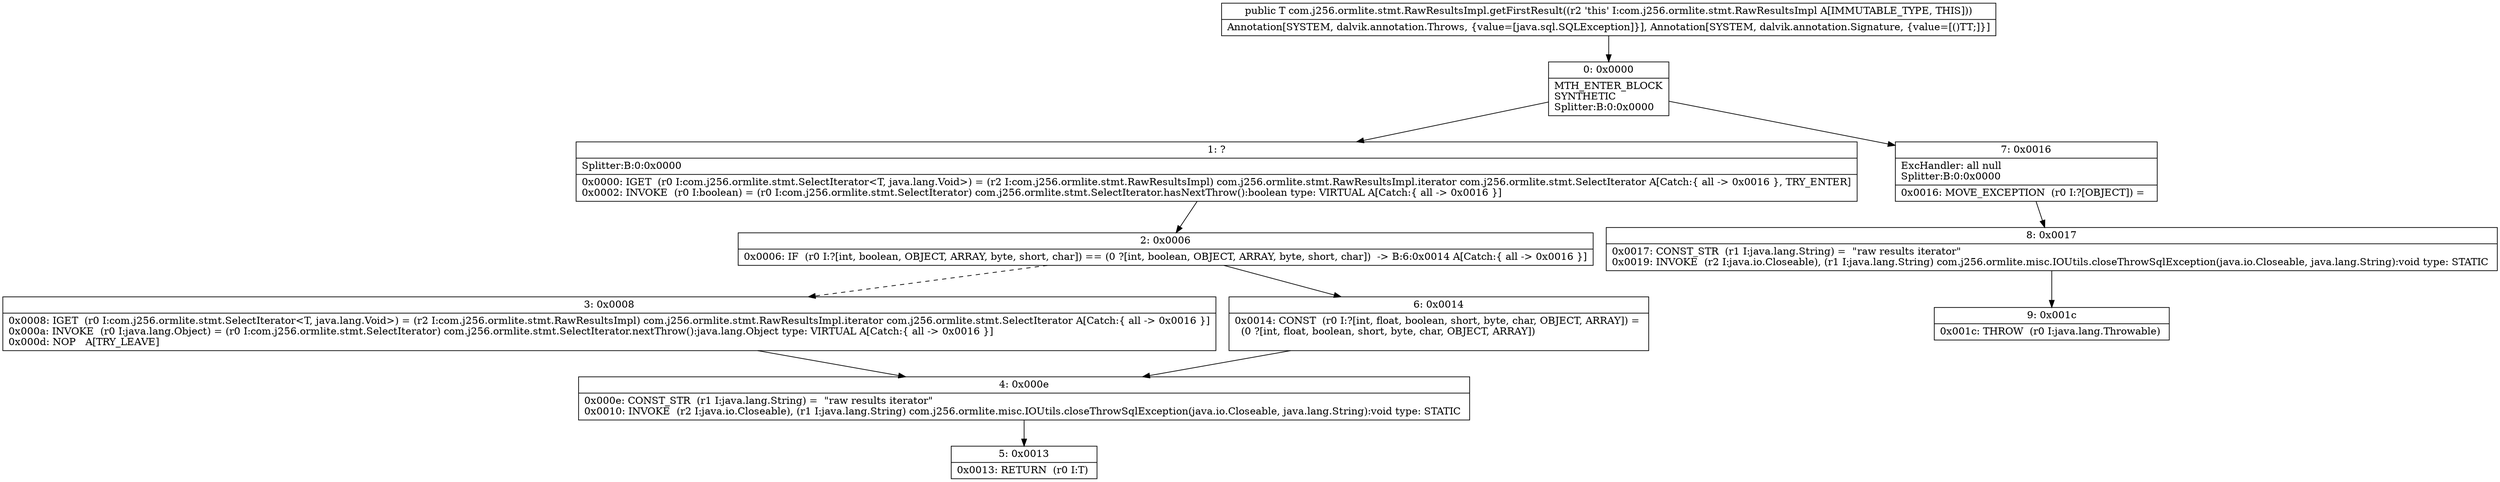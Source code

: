 digraph "CFG forcom.j256.ormlite.stmt.RawResultsImpl.getFirstResult()Ljava\/lang\/Object;" {
Node_0 [shape=record,label="{0\:\ 0x0000|MTH_ENTER_BLOCK\lSYNTHETIC\lSplitter:B:0:0x0000\l}"];
Node_1 [shape=record,label="{1\:\ ?|Splitter:B:0:0x0000\l|0x0000: IGET  (r0 I:com.j256.ormlite.stmt.SelectIterator\<T, java.lang.Void\>) = (r2 I:com.j256.ormlite.stmt.RawResultsImpl) com.j256.ormlite.stmt.RawResultsImpl.iterator com.j256.ormlite.stmt.SelectIterator A[Catch:\{ all \-\> 0x0016 \}, TRY_ENTER]\l0x0002: INVOKE  (r0 I:boolean) = (r0 I:com.j256.ormlite.stmt.SelectIterator) com.j256.ormlite.stmt.SelectIterator.hasNextThrow():boolean type: VIRTUAL A[Catch:\{ all \-\> 0x0016 \}]\l}"];
Node_2 [shape=record,label="{2\:\ 0x0006|0x0006: IF  (r0 I:?[int, boolean, OBJECT, ARRAY, byte, short, char]) == (0 ?[int, boolean, OBJECT, ARRAY, byte, short, char])  \-\> B:6:0x0014 A[Catch:\{ all \-\> 0x0016 \}]\l}"];
Node_3 [shape=record,label="{3\:\ 0x0008|0x0008: IGET  (r0 I:com.j256.ormlite.stmt.SelectIterator\<T, java.lang.Void\>) = (r2 I:com.j256.ormlite.stmt.RawResultsImpl) com.j256.ormlite.stmt.RawResultsImpl.iterator com.j256.ormlite.stmt.SelectIterator A[Catch:\{ all \-\> 0x0016 \}]\l0x000a: INVOKE  (r0 I:java.lang.Object) = (r0 I:com.j256.ormlite.stmt.SelectIterator) com.j256.ormlite.stmt.SelectIterator.nextThrow():java.lang.Object type: VIRTUAL A[Catch:\{ all \-\> 0x0016 \}]\l0x000d: NOP   A[TRY_LEAVE]\l}"];
Node_4 [shape=record,label="{4\:\ 0x000e|0x000e: CONST_STR  (r1 I:java.lang.String) =  \"raw results iterator\" \l0x0010: INVOKE  (r2 I:java.io.Closeable), (r1 I:java.lang.String) com.j256.ormlite.misc.IOUtils.closeThrowSqlException(java.io.Closeable, java.lang.String):void type: STATIC \l}"];
Node_5 [shape=record,label="{5\:\ 0x0013|0x0013: RETURN  (r0 I:T) \l}"];
Node_6 [shape=record,label="{6\:\ 0x0014|0x0014: CONST  (r0 I:?[int, float, boolean, short, byte, char, OBJECT, ARRAY]) = \l  (0 ?[int, float, boolean, short, byte, char, OBJECT, ARRAY])\l \l}"];
Node_7 [shape=record,label="{7\:\ 0x0016|ExcHandler: all null\lSplitter:B:0:0x0000\l|0x0016: MOVE_EXCEPTION  (r0 I:?[OBJECT]) =  \l}"];
Node_8 [shape=record,label="{8\:\ 0x0017|0x0017: CONST_STR  (r1 I:java.lang.String) =  \"raw results iterator\" \l0x0019: INVOKE  (r2 I:java.io.Closeable), (r1 I:java.lang.String) com.j256.ormlite.misc.IOUtils.closeThrowSqlException(java.io.Closeable, java.lang.String):void type: STATIC \l}"];
Node_9 [shape=record,label="{9\:\ 0x001c|0x001c: THROW  (r0 I:java.lang.Throwable) \l}"];
MethodNode[shape=record,label="{public T com.j256.ormlite.stmt.RawResultsImpl.getFirstResult((r2 'this' I:com.j256.ormlite.stmt.RawResultsImpl A[IMMUTABLE_TYPE, THIS]))  | Annotation[SYSTEM, dalvik.annotation.Throws, \{value=[java.sql.SQLException]\}], Annotation[SYSTEM, dalvik.annotation.Signature, \{value=[()TT;]\}]\l}"];
MethodNode -> Node_0;
Node_0 -> Node_1;
Node_0 -> Node_7;
Node_1 -> Node_2;
Node_2 -> Node_3[style=dashed];
Node_2 -> Node_6;
Node_3 -> Node_4;
Node_4 -> Node_5;
Node_6 -> Node_4;
Node_7 -> Node_8;
Node_8 -> Node_9;
}


